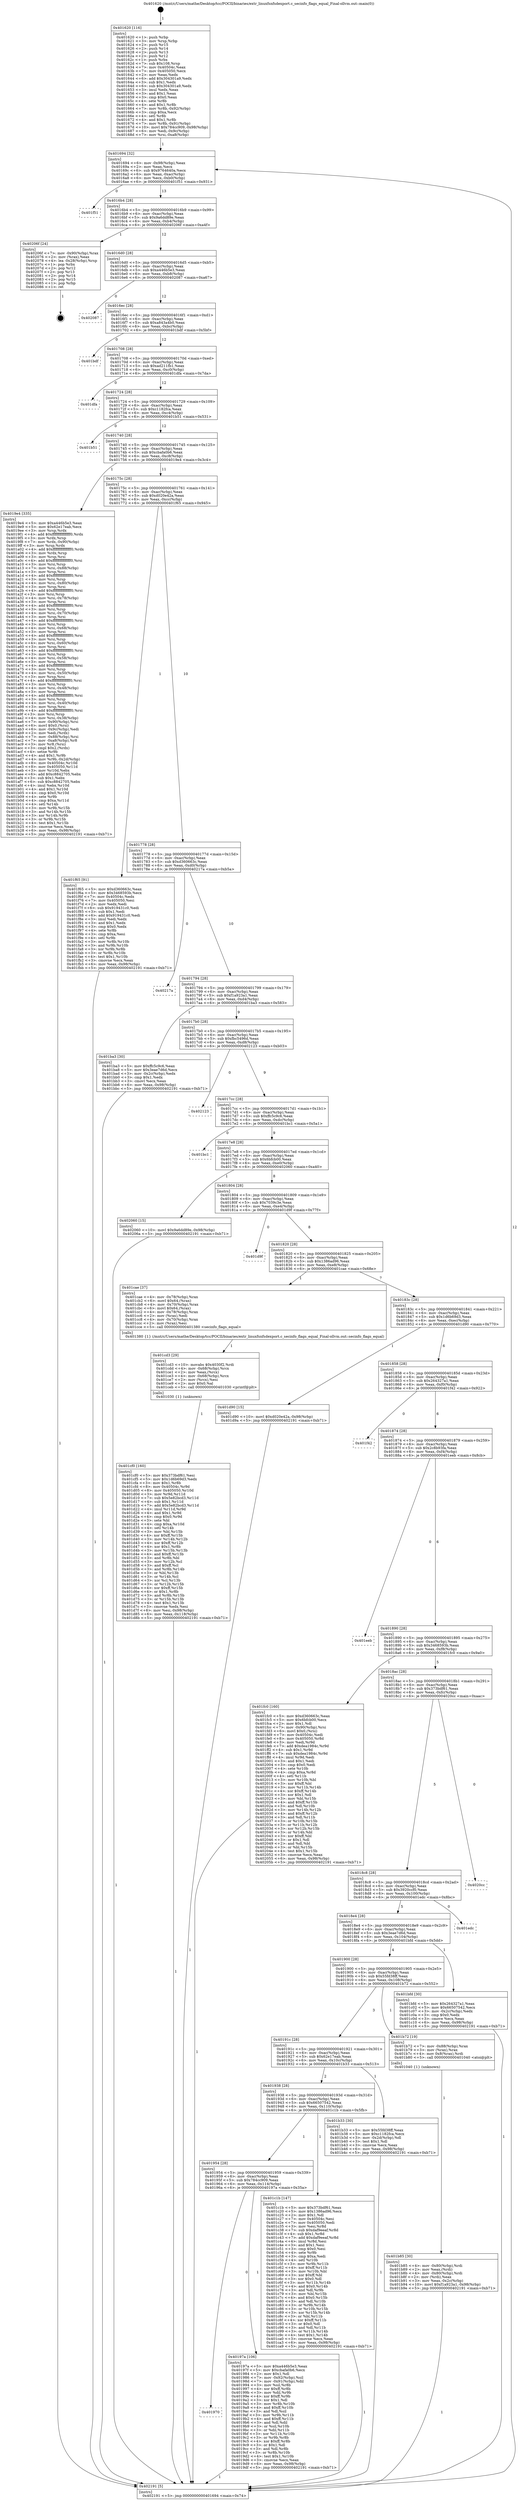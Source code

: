 digraph "0x401620" {
  label = "0x401620 (/mnt/c/Users/mathe/Desktop/tcc/POCII/binaries/extr_linuxfsnfsdexport.c_secinfo_flags_equal_Final-ollvm.out::main(0))"
  labelloc = "t"
  node[shape=record]

  Entry [label="",width=0.3,height=0.3,shape=circle,fillcolor=black,style=filled]
  "0x401694" [label="{
     0x401694 [32]\l
     | [instrs]\l
     &nbsp;&nbsp;0x401694 \<+6\>: mov -0x98(%rbp),%eax\l
     &nbsp;&nbsp;0x40169a \<+2\>: mov %eax,%ecx\l
     &nbsp;&nbsp;0x40169c \<+6\>: sub $0x9764640a,%ecx\l
     &nbsp;&nbsp;0x4016a2 \<+6\>: mov %eax,-0xac(%rbp)\l
     &nbsp;&nbsp;0x4016a8 \<+6\>: mov %ecx,-0xb0(%rbp)\l
     &nbsp;&nbsp;0x4016ae \<+6\>: je 0000000000401f51 \<main+0x931\>\l
  }"]
  "0x401f51" [label="{
     0x401f51\l
  }", style=dashed]
  "0x4016b4" [label="{
     0x4016b4 [28]\l
     | [instrs]\l
     &nbsp;&nbsp;0x4016b4 \<+5\>: jmp 00000000004016b9 \<main+0x99\>\l
     &nbsp;&nbsp;0x4016b9 \<+6\>: mov -0xac(%rbp),%eax\l
     &nbsp;&nbsp;0x4016bf \<+5\>: sub $0x9a6dd89e,%eax\l
     &nbsp;&nbsp;0x4016c4 \<+6\>: mov %eax,-0xb4(%rbp)\l
     &nbsp;&nbsp;0x4016ca \<+6\>: je 000000000040206f \<main+0xa4f\>\l
  }"]
  Exit [label="",width=0.3,height=0.3,shape=circle,fillcolor=black,style=filled,peripheries=2]
  "0x40206f" [label="{
     0x40206f [24]\l
     | [instrs]\l
     &nbsp;&nbsp;0x40206f \<+7\>: mov -0x90(%rbp),%rax\l
     &nbsp;&nbsp;0x402076 \<+2\>: mov (%rax),%eax\l
     &nbsp;&nbsp;0x402078 \<+4\>: lea -0x28(%rbp),%rsp\l
     &nbsp;&nbsp;0x40207c \<+1\>: pop %rbx\l
     &nbsp;&nbsp;0x40207d \<+2\>: pop %r12\l
     &nbsp;&nbsp;0x40207f \<+2\>: pop %r13\l
     &nbsp;&nbsp;0x402081 \<+2\>: pop %r14\l
     &nbsp;&nbsp;0x402083 \<+2\>: pop %r15\l
     &nbsp;&nbsp;0x402085 \<+1\>: pop %rbp\l
     &nbsp;&nbsp;0x402086 \<+1\>: ret\l
  }"]
  "0x4016d0" [label="{
     0x4016d0 [28]\l
     | [instrs]\l
     &nbsp;&nbsp;0x4016d0 \<+5\>: jmp 00000000004016d5 \<main+0xb5\>\l
     &nbsp;&nbsp;0x4016d5 \<+6\>: mov -0xac(%rbp),%eax\l
     &nbsp;&nbsp;0x4016db \<+5\>: sub $0xa446b5e3,%eax\l
     &nbsp;&nbsp;0x4016e0 \<+6\>: mov %eax,-0xb8(%rbp)\l
     &nbsp;&nbsp;0x4016e6 \<+6\>: je 0000000000402087 \<main+0xa67\>\l
  }"]
  "0x401cf0" [label="{
     0x401cf0 [160]\l
     | [instrs]\l
     &nbsp;&nbsp;0x401cf0 \<+5\>: mov $0x373bdf61,%esi\l
     &nbsp;&nbsp;0x401cf5 \<+5\>: mov $0x1d6b69d3,%edx\l
     &nbsp;&nbsp;0x401cfa \<+3\>: mov $0x1,%r8b\l
     &nbsp;&nbsp;0x401cfd \<+8\>: mov 0x40504c,%r9d\l
     &nbsp;&nbsp;0x401d05 \<+8\>: mov 0x405050,%r10d\l
     &nbsp;&nbsp;0x401d0d \<+3\>: mov %r9d,%r11d\l
     &nbsp;&nbsp;0x401d10 \<+7\>: sub $0x5e82bcd3,%r11d\l
     &nbsp;&nbsp;0x401d17 \<+4\>: sub $0x1,%r11d\l
     &nbsp;&nbsp;0x401d1b \<+7\>: add $0x5e82bcd3,%r11d\l
     &nbsp;&nbsp;0x401d22 \<+4\>: imul %r11d,%r9d\l
     &nbsp;&nbsp;0x401d26 \<+4\>: and $0x1,%r9d\l
     &nbsp;&nbsp;0x401d2a \<+4\>: cmp $0x0,%r9d\l
     &nbsp;&nbsp;0x401d2e \<+3\>: sete %bl\l
     &nbsp;&nbsp;0x401d31 \<+4\>: cmp $0xa,%r10d\l
     &nbsp;&nbsp;0x401d35 \<+4\>: setl %r14b\l
     &nbsp;&nbsp;0x401d39 \<+3\>: mov %bl,%r15b\l
     &nbsp;&nbsp;0x401d3c \<+4\>: xor $0xff,%r15b\l
     &nbsp;&nbsp;0x401d40 \<+3\>: mov %r14b,%r12b\l
     &nbsp;&nbsp;0x401d43 \<+4\>: xor $0xff,%r12b\l
     &nbsp;&nbsp;0x401d47 \<+4\>: xor $0x1,%r8b\l
     &nbsp;&nbsp;0x401d4b \<+3\>: mov %r15b,%r13b\l
     &nbsp;&nbsp;0x401d4e \<+4\>: and $0xff,%r13b\l
     &nbsp;&nbsp;0x401d52 \<+3\>: and %r8b,%bl\l
     &nbsp;&nbsp;0x401d55 \<+3\>: mov %r12b,%cl\l
     &nbsp;&nbsp;0x401d58 \<+3\>: and $0xff,%cl\l
     &nbsp;&nbsp;0x401d5b \<+3\>: and %r8b,%r14b\l
     &nbsp;&nbsp;0x401d5e \<+3\>: or %bl,%r13b\l
     &nbsp;&nbsp;0x401d61 \<+3\>: or %r14b,%cl\l
     &nbsp;&nbsp;0x401d64 \<+3\>: xor %cl,%r13b\l
     &nbsp;&nbsp;0x401d67 \<+3\>: or %r12b,%r15b\l
     &nbsp;&nbsp;0x401d6a \<+4\>: xor $0xff,%r15b\l
     &nbsp;&nbsp;0x401d6e \<+4\>: or $0x1,%r8b\l
     &nbsp;&nbsp;0x401d72 \<+3\>: and %r8b,%r15b\l
     &nbsp;&nbsp;0x401d75 \<+3\>: or %r15b,%r13b\l
     &nbsp;&nbsp;0x401d78 \<+4\>: test $0x1,%r13b\l
     &nbsp;&nbsp;0x401d7c \<+3\>: cmovne %edx,%esi\l
     &nbsp;&nbsp;0x401d7f \<+6\>: mov %esi,-0x98(%rbp)\l
     &nbsp;&nbsp;0x401d85 \<+6\>: mov %eax,-0x118(%rbp)\l
     &nbsp;&nbsp;0x401d8b \<+5\>: jmp 0000000000402191 \<main+0xb71\>\l
  }"]
  "0x402087" [label="{
     0x402087\l
  }", style=dashed]
  "0x4016ec" [label="{
     0x4016ec [28]\l
     | [instrs]\l
     &nbsp;&nbsp;0x4016ec \<+5\>: jmp 00000000004016f1 \<main+0xd1\>\l
     &nbsp;&nbsp;0x4016f1 \<+6\>: mov -0xac(%rbp),%eax\l
     &nbsp;&nbsp;0x4016f7 \<+5\>: sub $0xa843a4b0,%eax\l
     &nbsp;&nbsp;0x4016fc \<+6\>: mov %eax,-0xbc(%rbp)\l
     &nbsp;&nbsp;0x401702 \<+6\>: je 0000000000401bdf \<main+0x5bf\>\l
  }"]
  "0x401cd3" [label="{
     0x401cd3 [29]\l
     | [instrs]\l
     &nbsp;&nbsp;0x401cd3 \<+10\>: movabs $0x4030f2,%rdi\l
     &nbsp;&nbsp;0x401cdd \<+4\>: mov -0x68(%rbp),%rcx\l
     &nbsp;&nbsp;0x401ce1 \<+2\>: mov %eax,(%rcx)\l
     &nbsp;&nbsp;0x401ce3 \<+4\>: mov -0x68(%rbp),%rcx\l
     &nbsp;&nbsp;0x401ce7 \<+2\>: mov (%rcx),%esi\l
     &nbsp;&nbsp;0x401ce9 \<+2\>: mov $0x0,%al\l
     &nbsp;&nbsp;0x401ceb \<+5\>: call 0000000000401030 \<printf@plt\>\l
     | [calls]\l
     &nbsp;&nbsp;0x401030 \{1\} (unknown)\l
  }"]
  "0x401bdf" [label="{
     0x401bdf\l
  }", style=dashed]
  "0x401708" [label="{
     0x401708 [28]\l
     | [instrs]\l
     &nbsp;&nbsp;0x401708 \<+5\>: jmp 000000000040170d \<main+0xed\>\l
     &nbsp;&nbsp;0x40170d \<+6\>: mov -0xac(%rbp),%eax\l
     &nbsp;&nbsp;0x401713 \<+5\>: sub $0xad211fb1,%eax\l
     &nbsp;&nbsp;0x401718 \<+6\>: mov %eax,-0xc0(%rbp)\l
     &nbsp;&nbsp;0x40171e \<+6\>: je 0000000000401dfa \<main+0x7da\>\l
  }"]
  "0x401b85" [label="{
     0x401b85 [30]\l
     | [instrs]\l
     &nbsp;&nbsp;0x401b85 \<+4\>: mov -0x80(%rbp),%rdi\l
     &nbsp;&nbsp;0x401b89 \<+2\>: mov %eax,(%rdi)\l
     &nbsp;&nbsp;0x401b8b \<+4\>: mov -0x80(%rbp),%rdi\l
     &nbsp;&nbsp;0x401b8f \<+2\>: mov (%rdi),%eax\l
     &nbsp;&nbsp;0x401b91 \<+3\>: mov %eax,-0x2c(%rbp)\l
     &nbsp;&nbsp;0x401b94 \<+10\>: movl $0xf1a923a1,-0x98(%rbp)\l
     &nbsp;&nbsp;0x401b9e \<+5\>: jmp 0000000000402191 \<main+0xb71\>\l
  }"]
  "0x401dfa" [label="{
     0x401dfa\l
  }", style=dashed]
  "0x401724" [label="{
     0x401724 [28]\l
     | [instrs]\l
     &nbsp;&nbsp;0x401724 \<+5\>: jmp 0000000000401729 \<main+0x109\>\l
     &nbsp;&nbsp;0x401729 \<+6\>: mov -0xac(%rbp),%eax\l
     &nbsp;&nbsp;0x40172f \<+5\>: sub $0xc1182fca,%eax\l
     &nbsp;&nbsp;0x401734 \<+6\>: mov %eax,-0xc4(%rbp)\l
     &nbsp;&nbsp;0x40173a \<+6\>: je 0000000000401b51 \<main+0x531\>\l
  }"]
  "0x401620" [label="{
     0x401620 [116]\l
     | [instrs]\l
     &nbsp;&nbsp;0x401620 \<+1\>: push %rbp\l
     &nbsp;&nbsp;0x401621 \<+3\>: mov %rsp,%rbp\l
     &nbsp;&nbsp;0x401624 \<+2\>: push %r15\l
     &nbsp;&nbsp;0x401626 \<+2\>: push %r14\l
     &nbsp;&nbsp;0x401628 \<+2\>: push %r13\l
     &nbsp;&nbsp;0x40162a \<+2\>: push %r12\l
     &nbsp;&nbsp;0x40162c \<+1\>: push %rbx\l
     &nbsp;&nbsp;0x40162d \<+7\>: sub $0x108,%rsp\l
     &nbsp;&nbsp;0x401634 \<+7\>: mov 0x40504c,%eax\l
     &nbsp;&nbsp;0x40163b \<+7\>: mov 0x405050,%ecx\l
     &nbsp;&nbsp;0x401642 \<+2\>: mov %eax,%edx\l
     &nbsp;&nbsp;0x401644 \<+6\>: add $0x304301a9,%edx\l
     &nbsp;&nbsp;0x40164a \<+3\>: sub $0x1,%edx\l
     &nbsp;&nbsp;0x40164d \<+6\>: sub $0x304301a9,%edx\l
     &nbsp;&nbsp;0x401653 \<+3\>: imul %edx,%eax\l
     &nbsp;&nbsp;0x401656 \<+3\>: and $0x1,%eax\l
     &nbsp;&nbsp;0x401659 \<+3\>: cmp $0x0,%eax\l
     &nbsp;&nbsp;0x40165c \<+4\>: sete %r8b\l
     &nbsp;&nbsp;0x401660 \<+4\>: and $0x1,%r8b\l
     &nbsp;&nbsp;0x401664 \<+7\>: mov %r8b,-0x92(%rbp)\l
     &nbsp;&nbsp;0x40166b \<+3\>: cmp $0xa,%ecx\l
     &nbsp;&nbsp;0x40166e \<+4\>: setl %r8b\l
     &nbsp;&nbsp;0x401672 \<+4\>: and $0x1,%r8b\l
     &nbsp;&nbsp;0x401676 \<+7\>: mov %r8b,-0x91(%rbp)\l
     &nbsp;&nbsp;0x40167d \<+10\>: movl $0x784cc909,-0x98(%rbp)\l
     &nbsp;&nbsp;0x401687 \<+6\>: mov %edi,-0x9c(%rbp)\l
     &nbsp;&nbsp;0x40168d \<+7\>: mov %rsi,-0xa8(%rbp)\l
  }"]
  "0x401b51" [label="{
     0x401b51\l
  }", style=dashed]
  "0x401740" [label="{
     0x401740 [28]\l
     | [instrs]\l
     &nbsp;&nbsp;0x401740 \<+5\>: jmp 0000000000401745 \<main+0x125\>\l
     &nbsp;&nbsp;0x401745 \<+6\>: mov -0xac(%rbp),%eax\l
     &nbsp;&nbsp;0x40174b \<+5\>: sub $0xcbafa0b6,%eax\l
     &nbsp;&nbsp;0x401750 \<+6\>: mov %eax,-0xc8(%rbp)\l
     &nbsp;&nbsp;0x401756 \<+6\>: je 00000000004019e4 \<main+0x3c4\>\l
  }"]
  "0x402191" [label="{
     0x402191 [5]\l
     | [instrs]\l
     &nbsp;&nbsp;0x402191 \<+5\>: jmp 0000000000401694 \<main+0x74\>\l
  }"]
  "0x4019e4" [label="{
     0x4019e4 [335]\l
     | [instrs]\l
     &nbsp;&nbsp;0x4019e4 \<+5\>: mov $0xa446b5e3,%eax\l
     &nbsp;&nbsp;0x4019e9 \<+5\>: mov $0x62e17eab,%ecx\l
     &nbsp;&nbsp;0x4019ee \<+3\>: mov %rsp,%rdx\l
     &nbsp;&nbsp;0x4019f1 \<+4\>: add $0xfffffffffffffff0,%rdx\l
     &nbsp;&nbsp;0x4019f5 \<+3\>: mov %rdx,%rsp\l
     &nbsp;&nbsp;0x4019f8 \<+7\>: mov %rdx,-0x90(%rbp)\l
     &nbsp;&nbsp;0x4019ff \<+3\>: mov %rsp,%rdx\l
     &nbsp;&nbsp;0x401a02 \<+4\>: add $0xfffffffffffffff0,%rdx\l
     &nbsp;&nbsp;0x401a06 \<+3\>: mov %rdx,%rsp\l
     &nbsp;&nbsp;0x401a09 \<+3\>: mov %rsp,%rsi\l
     &nbsp;&nbsp;0x401a0c \<+4\>: add $0xfffffffffffffff0,%rsi\l
     &nbsp;&nbsp;0x401a10 \<+3\>: mov %rsi,%rsp\l
     &nbsp;&nbsp;0x401a13 \<+7\>: mov %rsi,-0x88(%rbp)\l
     &nbsp;&nbsp;0x401a1a \<+3\>: mov %rsp,%rsi\l
     &nbsp;&nbsp;0x401a1d \<+4\>: add $0xfffffffffffffff0,%rsi\l
     &nbsp;&nbsp;0x401a21 \<+3\>: mov %rsi,%rsp\l
     &nbsp;&nbsp;0x401a24 \<+4\>: mov %rsi,-0x80(%rbp)\l
     &nbsp;&nbsp;0x401a28 \<+3\>: mov %rsp,%rsi\l
     &nbsp;&nbsp;0x401a2b \<+4\>: add $0xfffffffffffffff0,%rsi\l
     &nbsp;&nbsp;0x401a2f \<+3\>: mov %rsi,%rsp\l
     &nbsp;&nbsp;0x401a32 \<+4\>: mov %rsi,-0x78(%rbp)\l
     &nbsp;&nbsp;0x401a36 \<+3\>: mov %rsp,%rsi\l
     &nbsp;&nbsp;0x401a39 \<+4\>: add $0xfffffffffffffff0,%rsi\l
     &nbsp;&nbsp;0x401a3d \<+3\>: mov %rsi,%rsp\l
     &nbsp;&nbsp;0x401a40 \<+4\>: mov %rsi,-0x70(%rbp)\l
     &nbsp;&nbsp;0x401a44 \<+3\>: mov %rsp,%rsi\l
     &nbsp;&nbsp;0x401a47 \<+4\>: add $0xfffffffffffffff0,%rsi\l
     &nbsp;&nbsp;0x401a4b \<+3\>: mov %rsi,%rsp\l
     &nbsp;&nbsp;0x401a4e \<+4\>: mov %rsi,-0x68(%rbp)\l
     &nbsp;&nbsp;0x401a52 \<+3\>: mov %rsp,%rsi\l
     &nbsp;&nbsp;0x401a55 \<+4\>: add $0xfffffffffffffff0,%rsi\l
     &nbsp;&nbsp;0x401a59 \<+3\>: mov %rsi,%rsp\l
     &nbsp;&nbsp;0x401a5c \<+4\>: mov %rsi,-0x60(%rbp)\l
     &nbsp;&nbsp;0x401a60 \<+3\>: mov %rsp,%rsi\l
     &nbsp;&nbsp;0x401a63 \<+4\>: add $0xfffffffffffffff0,%rsi\l
     &nbsp;&nbsp;0x401a67 \<+3\>: mov %rsi,%rsp\l
     &nbsp;&nbsp;0x401a6a \<+4\>: mov %rsi,-0x58(%rbp)\l
     &nbsp;&nbsp;0x401a6e \<+3\>: mov %rsp,%rsi\l
     &nbsp;&nbsp;0x401a71 \<+4\>: add $0xfffffffffffffff0,%rsi\l
     &nbsp;&nbsp;0x401a75 \<+3\>: mov %rsi,%rsp\l
     &nbsp;&nbsp;0x401a78 \<+4\>: mov %rsi,-0x50(%rbp)\l
     &nbsp;&nbsp;0x401a7c \<+3\>: mov %rsp,%rsi\l
     &nbsp;&nbsp;0x401a7f \<+4\>: add $0xfffffffffffffff0,%rsi\l
     &nbsp;&nbsp;0x401a83 \<+3\>: mov %rsi,%rsp\l
     &nbsp;&nbsp;0x401a86 \<+4\>: mov %rsi,-0x48(%rbp)\l
     &nbsp;&nbsp;0x401a8a \<+3\>: mov %rsp,%rsi\l
     &nbsp;&nbsp;0x401a8d \<+4\>: add $0xfffffffffffffff0,%rsi\l
     &nbsp;&nbsp;0x401a91 \<+3\>: mov %rsi,%rsp\l
     &nbsp;&nbsp;0x401a94 \<+4\>: mov %rsi,-0x40(%rbp)\l
     &nbsp;&nbsp;0x401a98 \<+3\>: mov %rsp,%rsi\l
     &nbsp;&nbsp;0x401a9b \<+4\>: add $0xfffffffffffffff0,%rsi\l
     &nbsp;&nbsp;0x401a9f \<+3\>: mov %rsi,%rsp\l
     &nbsp;&nbsp;0x401aa2 \<+4\>: mov %rsi,-0x38(%rbp)\l
     &nbsp;&nbsp;0x401aa6 \<+7\>: mov -0x90(%rbp),%rsi\l
     &nbsp;&nbsp;0x401aad \<+6\>: movl $0x0,(%rsi)\l
     &nbsp;&nbsp;0x401ab3 \<+6\>: mov -0x9c(%rbp),%edi\l
     &nbsp;&nbsp;0x401ab9 \<+2\>: mov %edi,(%rdx)\l
     &nbsp;&nbsp;0x401abb \<+7\>: mov -0x88(%rbp),%rsi\l
     &nbsp;&nbsp;0x401ac2 \<+7\>: mov -0xa8(%rbp),%r8\l
     &nbsp;&nbsp;0x401ac9 \<+3\>: mov %r8,(%rsi)\l
     &nbsp;&nbsp;0x401acc \<+3\>: cmpl $0x2,(%rdx)\l
     &nbsp;&nbsp;0x401acf \<+4\>: setne %r9b\l
     &nbsp;&nbsp;0x401ad3 \<+4\>: and $0x1,%r9b\l
     &nbsp;&nbsp;0x401ad7 \<+4\>: mov %r9b,-0x2d(%rbp)\l
     &nbsp;&nbsp;0x401adb \<+8\>: mov 0x40504c,%r10d\l
     &nbsp;&nbsp;0x401ae3 \<+8\>: mov 0x405050,%r11d\l
     &nbsp;&nbsp;0x401aeb \<+3\>: mov %r10d,%ebx\l
     &nbsp;&nbsp;0x401aee \<+6\>: add $0xc8842705,%ebx\l
     &nbsp;&nbsp;0x401af4 \<+3\>: sub $0x1,%ebx\l
     &nbsp;&nbsp;0x401af7 \<+6\>: sub $0xc8842705,%ebx\l
     &nbsp;&nbsp;0x401afd \<+4\>: imul %ebx,%r10d\l
     &nbsp;&nbsp;0x401b01 \<+4\>: and $0x1,%r10d\l
     &nbsp;&nbsp;0x401b05 \<+4\>: cmp $0x0,%r10d\l
     &nbsp;&nbsp;0x401b09 \<+4\>: sete %r9b\l
     &nbsp;&nbsp;0x401b0d \<+4\>: cmp $0xa,%r11d\l
     &nbsp;&nbsp;0x401b11 \<+4\>: setl %r14b\l
     &nbsp;&nbsp;0x401b15 \<+3\>: mov %r9b,%r15b\l
     &nbsp;&nbsp;0x401b18 \<+3\>: and %r14b,%r15b\l
     &nbsp;&nbsp;0x401b1b \<+3\>: xor %r14b,%r9b\l
     &nbsp;&nbsp;0x401b1e \<+3\>: or %r9b,%r15b\l
     &nbsp;&nbsp;0x401b21 \<+4\>: test $0x1,%r15b\l
     &nbsp;&nbsp;0x401b25 \<+3\>: cmovne %ecx,%eax\l
     &nbsp;&nbsp;0x401b28 \<+6\>: mov %eax,-0x98(%rbp)\l
     &nbsp;&nbsp;0x401b2e \<+5\>: jmp 0000000000402191 \<main+0xb71\>\l
  }"]
  "0x40175c" [label="{
     0x40175c [28]\l
     | [instrs]\l
     &nbsp;&nbsp;0x40175c \<+5\>: jmp 0000000000401761 \<main+0x141\>\l
     &nbsp;&nbsp;0x401761 \<+6\>: mov -0xac(%rbp),%eax\l
     &nbsp;&nbsp;0x401767 \<+5\>: sub $0xd020e42a,%eax\l
     &nbsp;&nbsp;0x40176c \<+6\>: mov %eax,-0xcc(%rbp)\l
     &nbsp;&nbsp;0x401772 \<+6\>: je 0000000000401f65 \<main+0x945\>\l
  }"]
  "0x401970" [label="{
     0x401970\l
  }", style=dashed]
  "0x401f65" [label="{
     0x401f65 [91]\l
     | [instrs]\l
     &nbsp;&nbsp;0x401f65 \<+5\>: mov $0xd360663c,%eax\l
     &nbsp;&nbsp;0x401f6a \<+5\>: mov $0x3468593b,%ecx\l
     &nbsp;&nbsp;0x401f6f \<+7\>: mov 0x40504c,%edx\l
     &nbsp;&nbsp;0x401f76 \<+7\>: mov 0x405050,%esi\l
     &nbsp;&nbsp;0x401f7d \<+2\>: mov %edx,%edi\l
     &nbsp;&nbsp;0x401f7f \<+6\>: sub $0x919431c0,%edi\l
     &nbsp;&nbsp;0x401f85 \<+3\>: sub $0x1,%edi\l
     &nbsp;&nbsp;0x401f88 \<+6\>: add $0x919431c0,%edi\l
     &nbsp;&nbsp;0x401f8e \<+3\>: imul %edi,%edx\l
     &nbsp;&nbsp;0x401f91 \<+3\>: and $0x1,%edx\l
     &nbsp;&nbsp;0x401f94 \<+3\>: cmp $0x0,%edx\l
     &nbsp;&nbsp;0x401f97 \<+4\>: sete %r8b\l
     &nbsp;&nbsp;0x401f9b \<+3\>: cmp $0xa,%esi\l
     &nbsp;&nbsp;0x401f9e \<+4\>: setl %r9b\l
     &nbsp;&nbsp;0x401fa2 \<+3\>: mov %r8b,%r10b\l
     &nbsp;&nbsp;0x401fa5 \<+3\>: and %r9b,%r10b\l
     &nbsp;&nbsp;0x401fa8 \<+3\>: xor %r9b,%r8b\l
     &nbsp;&nbsp;0x401fab \<+3\>: or %r8b,%r10b\l
     &nbsp;&nbsp;0x401fae \<+4\>: test $0x1,%r10b\l
     &nbsp;&nbsp;0x401fb2 \<+3\>: cmovne %ecx,%eax\l
     &nbsp;&nbsp;0x401fb5 \<+6\>: mov %eax,-0x98(%rbp)\l
     &nbsp;&nbsp;0x401fbb \<+5\>: jmp 0000000000402191 \<main+0xb71\>\l
  }"]
  "0x401778" [label="{
     0x401778 [28]\l
     | [instrs]\l
     &nbsp;&nbsp;0x401778 \<+5\>: jmp 000000000040177d \<main+0x15d\>\l
     &nbsp;&nbsp;0x40177d \<+6\>: mov -0xac(%rbp),%eax\l
     &nbsp;&nbsp;0x401783 \<+5\>: sub $0xd360663c,%eax\l
     &nbsp;&nbsp;0x401788 \<+6\>: mov %eax,-0xd0(%rbp)\l
     &nbsp;&nbsp;0x40178e \<+6\>: je 000000000040217a \<main+0xb5a\>\l
  }"]
  "0x40197a" [label="{
     0x40197a [106]\l
     | [instrs]\l
     &nbsp;&nbsp;0x40197a \<+5\>: mov $0xa446b5e3,%eax\l
     &nbsp;&nbsp;0x40197f \<+5\>: mov $0xcbafa0b6,%ecx\l
     &nbsp;&nbsp;0x401984 \<+2\>: mov $0x1,%dl\l
     &nbsp;&nbsp;0x401986 \<+7\>: mov -0x92(%rbp),%sil\l
     &nbsp;&nbsp;0x40198d \<+7\>: mov -0x91(%rbp),%dil\l
     &nbsp;&nbsp;0x401994 \<+3\>: mov %sil,%r8b\l
     &nbsp;&nbsp;0x401997 \<+4\>: xor $0xff,%r8b\l
     &nbsp;&nbsp;0x40199b \<+3\>: mov %dil,%r9b\l
     &nbsp;&nbsp;0x40199e \<+4\>: xor $0xff,%r9b\l
     &nbsp;&nbsp;0x4019a2 \<+3\>: xor $0x1,%dl\l
     &nbsp;&nbsp;0x4019a5 \<+3\>: mov %r8b,%r10b\l
     &nbsp;&nbsp;0x4019a8 \<+4\>: and $0xff,%r10b\l
     &nbsp;&nbsp;0x4019ac \<+3\>: and %dl,%sil\l
     &nbsp;&nbsp;0x4019af \<+3\>: mov %r9b,%r11b\l
     &nbsp;&nbsp;0x4019b2 \<+4\>: and $0xff,%r11b\l
     &nbsp;&nbsp;0x4019b6 \<+3\>: and %dl,%dil\l
     &nbsp;&nbsp;0x4019b9 \<+3\>: or %sil,%r10b\l
     &nbsp;&nbsp;0x4019bc \<+3\>: or %dil,%r11b\l
     &nbsp;&nbsp;0x4019bf \<+3\>: xor %r11b,%r10b\l
     &nbsp;&nbsp;0x4019c2 \<+3\>: or %r9b,%r8b\l
     &nbsp;&nbsp;0x4019c5 \<+4\>: xor $0xff,%r8b\l
     &nbsp;&nbsp;0x4019c9 \<+3\>: or $0x1,%dl\l
     &nbsp;&nbsp;0x4019cc \<+3\>: and %dl,%r8b\l
     &nbsp;&nbsp;0x4019cf \<+3\>: or %r8b,%r10b\l
     &nbsp;&nbsp;0x4019d2 \<+4\>: test $0x1,%r10b\l
     &nbsp;&nbsp;0x4019d6 \<+3\>: cmovne %ecx,%eax\l
     &nbsp;&nbsp;0x4019d9 \<+6\>: mov %eax,-0x98(%rbp)\l
     &nbsp;&nbsp;0x4019df \<+5\>: jmp 0000000000402191 \<main+0xb71\>\l
  }"]
  "0x40217a" [label="{
     0x40217a\l
  }", style=dashed]
  "0x401794" [label="{
     0x401794 [28]\l
     | [instrs]\l
     &nbsp;&nbsp;0x401794 \<+5\>: jmp 0000000000401799 \<main+0x179\>\l
     &nbsp;&nbsp;0x401799 \<+6\>: mov -0xac(%rbp),%eax\l
     &nbsp;&nbsp;0x40179f \<+5\>: sub $0xf1a923a1,%eax\l
     &nbsp;&nbsp;0x4017a4 \<+6\>: mov %eax,-0xd4(%rbp)\l
     &nbsp;&nbsp;0x4017aa \<+6\>: je 0000000000401ba3 \<main+0x583\>\l
  }"]
  "0x401954" [label="{
     0x401954 [28]\l
     | [instrs]\l
     &nbsp;&nbsp;0x401954 \<+5\>: jmp 0000000000401959 \<main+0x339\>\l
     &nbsp;&nbsp;0x401959 \<+6\>: mov -0xac(%rbp),%eax\l
     &nbsp;&nbsp;0x40195f \<+5\>: sub $0x784cc909,%eax\l
     &nbsp;&nbsp;0x401964 \<+6\>: mov %eax,-0x114(%rbp)\l
     &nbsp;&nbsp;0x40196a \<+6\>: je 000000000040197a \<main+0x35a\>\l
  }"]
  "0x401ba3" [label="{
     0x401ba3 [30]\l
     | [instrs]\l
     &nbsp;&nbsp;0x401ba3 \<+5\>: mov $0xffc5c9c6,%eax\l
     &nbsp;&nbsp;0x401ba8 \<+5\>: mov $0x3eae7d6d,%ecx\l
     &nbsp;&nbsp;0x401bad \<+3\>: mov -0x2c(%rbp),%edx\l
     &nbsp;&nbsp;0x401bb0 \<+3\>: cmp $0x1,%edx\l
     &nbsp;&nbsp;0x401bb3 \<+3\>: cmovl %ecx,%eax\l
     &nbsp;&nbsp;0x401bb6 \<+6\>: mov %eax,-0x98(%rbp)\l
     &nbsp;&nbsp;0x401bbc \<+5\>: jmp 0000000000402191 \<main+0xb71\>\l
  }"]
  "0x4017b0" [label="{
     0x4017b0 [28]\l
     | [instrs]\l
     &nbsp;&nbsp;0x4017b0 \<+5\>: jmp 00000000004017b5 \<main+0x195\>\l
     &nbsp;&nbsp;0x4017b5 \<+6\>: mov -0xac(%rbp),%eax\l
     &nbsp;&nbsp;0x4017bb \<+5\>: sub $0xfbc5496d,%eax\l
     &nbsp;&nbsp;0x4017c0 \<+6\>: mov %eax,-0xd8(%rbp)\l
     &nbsp;&nbsp;0x4017c6 \<+6\>: je 0000000000402123 \<main+0xb03\>\l
  }"]
  "0x401c1b" [label="{
     0x401c1b [147]\l
     | [instrs]\l
     &nbsp;&nbsp;0x401c1b \<+5\>: mov $0x373bdf61,%eax\l
     &nbsp;&nbsp;0x401c20 \<+5\>: mov $0x1386ad96,%ecx\l
     &nbsp;&nbsp;0x401c25 \<+2\>: mov $0x1,%dl\l
     &nbsp;&nbsp;0x401c27 \<+7\>: mov 0x40504c,%esi\l
     &nbsp;&nbsp;0x401c2e \<+7\>: mov 0x405050,%edi\l
     &nbsp;&nbsp;0x401c35 \<+3\>: mov %esi,%r8d\l
     &nbsp;&nbsp;0x401c38 \<+7\>: sub $0xdaf9eeaf,%r8d\l
     &nbsp;&nbsp;0x401c3f \<+4\>: sub $0x1,%r8d\l
     &nbsp;&nbsp;0x401c43 \<+7\>: add $0xdaf9eeaf,%r8d\l
     &nbsp;&nbsp;0x401c4a \<+4\>: imul %r8d,%esi\l
     &nbsp;&nbsp;0x401c4e \<+3\>: and $0x1,%esi\l
     &nbsp;&nbsp;0x401c51 \<+3\>: cmp $0x0,%esi\l
     &nbsp;&nbsp;0x401c54 \<+4\>: sete %r9b\l
     &nbsp;&nbsp;0x401c58 \<+3\>: cmp $0xa,%edi\l
     &nbsp;&nbsp;0x401c5b \<+4\>: setl %r10b\l
     &nbsp;&nbsp;0x401c5f \<+3\>: mov %r9b,%r11b\l
     &nbsp;&nbsp;0x401c62 \<+4\>: xor $0xff,%r11b\l
     &nbsp;&nbsp;0x401c66 \<+3\>: mov %r10b,%bl\l
     &nbsp;&nbsp;0x401c69 \<+3\>: xor $0xff,%bl\l
     &nbsp;&nbsp;0x401c6c \<+3\>: xor $0x0,%dl\l
     &nbsp;&nbsp;0x401c6f \<+3\>: mov %r11b,%r14b\l
     &nbsp;&nbsp;0x401c72 \<+4\>: and $0x0,%r14b\l
     &nbsp;&nbsp;0x401c76 \<+3\>: and %dl,%r9b\l
     &nbsp;&nbsp;0x401c79 \<+3\>: mov %bl,%r15b\l
     &nbsp;&nbsp;0x401c7c \<+4\>: and $0x0,%r15b\l
     &nbsp;&nbsp;0x401c80 \<+3\>: and %dl,%r10b\l
     &nbsp;&nbsp;0x401c83 \<+3\>: or %r9b,%r14b\l
     &nbsp;&nbsp;0x401c86 \<+3\>: or %r10b,%r15b\l
     &nbsp;&nbsp;0x401c89 \<+3\>: xor %r15b,%r14b\l
     &nbsp;&nbsp;0x401c8c \<+3\>: or %bl,%r11b\l
     &nbsp;&nbsp;0x401c8f \<+4\>: xor $0xff,%r11b\l
     &nbsp;&nbsp;0x401c93 \<+3\>: or $0x0,%dl\l
     &nbsp;&nbsp;0x401c96 \<+3\>: and %dl,%r11b\l
     &nbsp;&nbsp;0x401c99 \<+3\>: or %r11b,%r14b\l
     &nbsp;&nbsp;0x401c9c \<+4\>: test $0x1,%r14b\l
     &nbsp;&nbsp;0x401ca0 \<+3\>: cmovne %ecx,%eax\l
     &nbsp;&nbsp;0x401ca3 \<+6\>: mov %eax,-0x98(%rbp)\l
     &nbsp;&nbsp;0x401ca9 \<+5\>: jmp 0000000000402191 \<main+0xb71\>\l
  }"]
  "0x402123" [label="{
     0x402123\l
  }", style=dashed]
  "0x4017cc" [label="{
     0x4017cc [28]\l
     | [instrs]\l
     &nbsp;&nbsp;0x4017cc \<+5\>: jmp 00000000004017d1 \<main+0x1b1\>\l
     &nbsp;&nbsp;0x4017d1 \<+6\>: mov -0xac(%rbp),%eax\l
     &nbsp;&nbsp;0x4017d7 \<+5\>: sub $0xffc5c9c6,%eax\l
     &nbsp;&nbsp;0x4017dc \<+6\>: mov %eax,-0xdc(%rbp)\l
     &nbsp;&nbsp;0x4017e2 \<+6\>: je 0000000000401bc1 \<main+0x5a1\>\l
  }"]
  "0x401938" [label="{
     0x401938 [28]\l
     | [instrs]\l
     &nbsp;&nbsp;0x401938 \<+5\>: jmp 000000000040193d \<main+0x31d\>\l
     &nbsp;&nbsp;0x40193d \<+6\>: mov -0xac(%rbp),%eax\l
     &nbsp;&nbsp;0x401943 \<+5\>: sub $0x66507542,%eax\l
     &nbsp;&nbsp;0x401948 \<+6\>: mov %eax,-0x110(%rbp)\l
     &nbsp;&nbsp;0x40194e \<+6\>: je 0000000000401c1b \<main+0x5fb\>\l
  }"]
  "0x401bc1" [label="{
     0x401bc1\l
  }", style=dashed]
  "0x4017e8" [label="{
     0x4017e8 [28]\l
     | [instrs]\l
     &nbsp;&nbsp;0x4017e8 \<+5\>: jmp 00000000004017ed \<main+0x1cd\>\l
     &nbsp;&nbsp;0x4017ed \<+6\>: mov -0xac(%rbp),%eax\l
     &nbsp;&nbsp;0x4017f3 \<+5\>: sub $0x6bfcb00,%eax\l
     &nbsp;&nbsp;0x4017f8 \<+6\>: mov %eax,-0xe0(%rbp)\l
     &nbsp;&nbsp;0x4017fe \<+6\>: je 0000000000402060 \<main+0xa40\>\l
  }"]
  "0x401b33" [label="{
     0x401b33 [30]\l
     | [instrs]\l
     &nbsp;&nbsp;0x401b33 \<+5\>: mov $0x55fd38ff,%eax\l
     &nbsp;&nbsp;0x401b38 \<+5\>: mov $0xc1182fca,%ecx\l
     &nbsp;&nbsp;0x401b3d \<+3\>: mov -0x2d(%rbp),%dl\l
     &nbsp;&nbsp;0x401b40 \<+3\>: test $0x1,%dl\l
     &nbsp;&nbsp;0x401b43 \<+3\>: cmovne %ecx,%eax\l
     &nbsp;&nbsp;0x401b46 \<+6\>: mov %eax,-0x98(%rbp)\l
     &nbsp;&nbsp;0x401b4c \<+5\>: jmp 0000000000402191 \<main+0xb71\>\l
  }"]
  "0x402060" [label="{
     0x402060 [15]\l
     | [instrs]\l
     &nbsp;&nbsp;0x402060 \<+10\>: movl $0x9a6dd89e,-0x98(%rbp)\l
     &nbsp;&nbsp;0x40206a \<+5\>: jmp 0000000000402191 \<main+0xb71\>\l
  }"]
  "0x401804" [label="{
     0x401804 [28]\l
     | [instrs]\l
     &nbsp;&nbsp;0x401804 \<+5\>: jmp 0000000000401809 \<main+0x1e9\>\l
     &nbsp;&nbsp;0x401809 \<+6\>: mov -0xac(%rbp),%eax\l
     &nbsp;&nbsp;0x40180f \<+5\>: sub $0x7039c3e,%eax\l
     &nbsp;&nbsp;0x401814 \<+6\>: mov %eax,-0xe4(%rbp)\l
     &nbsp;&nbsp;0x40181a \<+6\>: je 0000000000401d9f \<main+0x77f\>\l
  }"]
  "0x40191c" [label="{
     0x40191c [28]\l
     | [instrs]\l
     &nbsp;&nbsp;0x40191c \<+5\>: jmp 0000000000401921 \<main+0x301\>\l
     &nbsp;&nbsp;0x401921 \<+6\>: mov -0xac(%rbp),%eax\l
     &nbsp;&nbsp;0x401927 \<+5\>: sub $0x62e17eab,%eax\l
     &nbsp;&nbsp;0x40192c \<+6\>: mov %eax,-0x10c(%rbp)\l
     &nbsp;&nbsp;0x401932 \<+6\>: je 0000000000401b33 \<main+0x513\>\l
  }"]
  "0x401d9f" [label="{
     0x401d9f\l
  }", style=dashed]
  "0x401820" [label="{
     0x401820 [28]\l
     | [instrs]\l
     &nbsp;&nbsp;0x401820 \<+5\>: jmp 0000000000401825 \<main+0x205\>\l
     &nbsp;&nbsp;0x401825 \<+6\>: mov -0xac(%rbp),%eax\l
     &nbsp;&nbsp;0x40182b \<+5\>: sub $0x1386ad96,%eax\l
     &nbsp;&nbsp;0x401830 \<+6\>: mov %eax,-0xe8(%rbp)\l
     &nbsp;&nbsp;0x401836 \<+6\>: je 0000000000401cae \<main+0x68e\>\l
  }"]
  "0x401b72" [label="{
     0x401b72 [19]\l
     | [instrs]\l
     &nbsp;&nbsp;0x401b72 \<+7\>: mov -0x88(%rbp),%rax\l
     &nbsp;&nbsp;0x401b79 \<+3\>: mov (%rax),%rax\l
     &nbsp;&nbsp;0x401b7c \<+4\>: mov 0x8(%rax),%rdi\l
     &nbsp;&nbsp;0x401b80 \<+5\>: call 0000000000401040 \<atoi@plt\>\l
     | [calls]\l
     &nbsp;&nbsp;0x401040 \{1\} (unknown)\l
  }"]
  "0x401cae" [label="{
     0x401cae [37]\l
     | [instrs]\l
     &nbsp;&nbsp;0x401cae \<+4\>: mov -0x78(%rbp),%rax\l
     &nbsp;&nbsp;0x401cb2 \<+6\>: movl $0x64,(%rax)\l
     &nbsp;&nbsp;0x401cb8 \<+4\>: mov -0x70(%rbp),%rax\l
     &nbsp;&nbsp;0x401cbc \<+6\>: movl $0x64,(%rax)\l
     &nbsp;&nbsp;0x401cc2 \<+4\>: mov -0x78(%rbp),%rax\l
     &nbsp;&nbsp;0x401cc6 \<+2\>: mov (%rax),%edi\l
     &nbsp;&nbsp;0x401cc8 \<+4\>: mov -0x70(%rbp),%rax\l
     &nbsp;&nbsp;0x401ccc \<+2\>: mov (%rax),%esi\l
     &nbsp;&nbsp;0x401cce \<+5\>: call 0000000000401380 \<secinfo_flags_equal\>\l
     | [calls]\l
     &nbsp;&nbsp;0x401380 \{1\} (/mnt/c/Users/mathe/Desktop/tcc/POCII/binaries/extr_linuxfsnfsdexport.c_secinfo_flags_equal_Final-ollvm.out::secinfo_flags_equal)\l
  }"]
  "0x40183c" [label="{
     0x40183c [28]\l
     | [instrs]\l
     &nbsp;&nbsp;0x40183c \<+5\>: jmp 0000000000401841 \<main+0x221\>\l
     &nbsp;&nbsp;0x401841 \<+6\>: mov -0xac(%rbp),%eax\l
     &nbsp;&nbsp;0x401847 \<+5\>: sub $0x1d6b69d3,%eax\l
     &nbsp;&nbsp;0x40184c \<+6\>: mov %eax,-0xec(%rbp)\l
     &nbsp;&nbsp;0x401852 \<+6\>: je 0000000000401d90 \<main+0x770\>\l
  }"]
  "0x401900" [label="{
     0x401900 [28]\l
     | [instrs]\l
     &nbsp;&nbsp;0x401900 \<+5\>: jmp 0000000000401905 \<main+0x2e5\>\l
     &nbsp;&nbsp;0x401905 \<+6\>: mov -0xac(%rbp),%eax\l
     &nbsp;&nbsp;0x40190b \<+5\>: sub $0x55fd38ff,%eax\l
     &nbsp;&nbsp;0x401910 \<+6\>: mov %eax,-0x108(%rbp)\l
     &nbsp;&nbsp;0x401916 \<+6\>: je 0000000000401b72 \<main+0x552\>\l
  }"]
  "0x401d90" [label="{
     0x401d90 [15]\l
     | [instrs]\l
     &nbsp;&nbsp;0x401d90 \<+10\>: movl $0xd020e42a,-0x98(%rbp)\l
     &nbsp;&nbsp;0x401d9a \<+5\>: jmp 0000000000402191 \<main+0xb71\>\l
  }"]
  "0x401858" [label="{
     0x401858 [28]\l
     | [instrs]\l
     &nbsp;&nbsp;0x401858 \<+5\>: jmp 000000000040185d \<main+0x23d\>\l
     &nbsp;&nbsp;0x40185d \<+6\>: mov -0xac(%rbp),%eax\l
     &nbsp;&nbsp;0x401863 \<+5\>: sub $0x264327a1,%eax\l
     &nbsp;&nbsp;0x401868 \<+6\>: mov %eax,-0xf0(%rbp)\l
     &nbsp;&nbsp;0x40186e \<+6\>: je 0000000000401f42 \<main+0x922\>\l
  }"]
  "0x401bfd" [label="{
     0x401bfd [30]\l
     | [instrs]\l
     &nbsp;&nbsp;0x401bfd \<+5\>: mov $0x264327a1,%eax\l
     &nbsp;&nbsp;0x401c02 \<+5\>: mov $0x66507542,%ecx\l
     &nbsp;&nbsp;0x401c07 \<+3\>: mov -0x2c(%rbp),%edx\l
     &nbsp;&nbsp;0x401c0a \<+3\>: cmp $0x0,%edx\l
     &nbsp;&nbsp;0x401c0d \<+3\>: cmove %ecx,%eax\l
     &nbsp;&nbsp;0x401c10 \<+6\>: mov %eax,-0x98(%rbp)\l
     &nbsp;&nbsp;0x401c16 \<+5\>: jmp 0000000000402191 \<main+0xb71\>\l
  }"]
  "0x401f42" [label="{
     0x401f42\l
  }", style=dashed]
  "0x401874" [label="{
     0x401874 [28]\l
     | [instrs]\l
     &nbsp;&nbsp;0x401874 \<+5\>: jmp 0000000000401879 \<main+0x259\>\l
     &nbsp;&nbsp;0x401879 \<+6\>: mov -0xac(%rbp),%eax\l
     &nbsp;&nbsp;0x40187f \<+5\>: sub $0x2c8b93fa,%eax\l
     &nbsp;&nbsp;0x401884 \<+6\>: mov %eax,-0xf4(%rbp)\l
     &nbsp;&nbsp;0x40188a \<+6\>: je 0000000000401eeb \<main+0x8cb\>\l
  }"]
  "0x4018e4" [label="{
     0x4018e4 [28]\l
     | [instrs]\l
     &nbsp;&nbsp;0x4018e4 \<+5\>: jmp 00000000004018e9 \<main+0x2c9\>\l
     &nbsp;&nbsp;0x4018e9 \<+6\>: mov -0xac(%rbp),%eax\l
     &nbsp;&nbsp;0x4018ef \<+5\>: sub $0x3eae7d6d,%eax\l
     &nbsp;&nbsp;0x4018f4 \<+6\>: mov %eax,-0x104(%rbp)\l
     &nbsp;&nbsp;0x4018fa \<+6\>: je 0000000000401bfd \<main+0x5dd\>\l
  }"]
  "0x401eeb" [label="{
     0x401eeb\l
  }", style=dashed]
  "0x401890" [label="{
     0x401890 [28]\l
     | [instrs]\l
     &nbsp;&nbsp;0x401890 \<+5\>: jmp 0000000000401895 \<main+0x275\>\l
     &nbsp;&nbsp;0x401895 \<+6\>: mov -0xac(%rbp),%eax\l
     &nbsp;&nbsp;0x40189b \<+5\>: sub $0x3468593b,%eax\l
     &nbsp;&nbsp;0x4018a0 \<+6\>: mov %eax,-0xf8(%rbp)\l
     &nbsp;&nbsp;0x4018a6 \<+6\>: je 0000000000401fc0 \<main+0x9a0\>\l
  }"]
  "0x401edc" [label="{
     0x401edc\l
  }", style=dashed]
  "0x401fc0" [label="{
     0x401fc0 [160]\l
     | [instrs]\l
     &nbsp;&nbsp;0x401fc0 \<+5\>: mov $0xd360663c,%eax\l
     &nbsp;&nbsp;0x401fc5 \<+5\>: mov $0x6bfcb00,%ecx\l
     &nbsp;&nbsp;0x401fca \<+2\>: mov $0x1,%dl\l
     &nbsp;&nbsp;0x401fcc \<+7\>: mov -0x90(%rbp),%rsi\l
     &nbsp;&nbsp;0x401fd3 \<+6\>: movl $0x0,(%rsi)\l
     &nbsp;&nbsp;0x401fd9 \<+7\>: mov 0x40504c,%edi\l
     &nbsp;&nbsp;0x401fe0 \<+8\>: mov 0x405050,%r8d\l
     &nbsp;&nbsp;0x401fe8 \<+3\>: mov %edi,%r9d\l
     &nbsp;&nbsp;0x401feb \<+7\>: add $0xdea1984c,%r9d\l
     &nbsp;&nbsp;0x401ff2 \<+4\>: sub $0x1,%r9d\l
     &nbsp;&nbsp;0x401ff6 \<+7\>: sub $0xdea1984c,%r9d\l
     &nbsp;&nbsp;0x401ffd \<+4\>: imul %r9d,%edi\l
     &nbsp;&nbsp;0x402001 \<+3\>: and $0x1,%edi\l
     &nbsp;&nbsp;0x402004 \<+3\>: cmp $0x0,%edi\l
     &nbsp;&nbsp;0x402007 \<+4\>: sete %r10b\l
     &nbsp;&nbsp;0x40200b \<+4\>: cmp $0xa,%r8d\l
     &nbsp;&nbsp;0x40200f \<+4\>: setl %r11b\l
     &nbsp;&nbsp;0x402013 \<+3\>: mov %r10b,%bl\l
     &nbsp;&nbsp;0x402016 \<+3\>: xor $0xff,%bl\l
     &nbsp;&nbsp;0x402019 \<+3\>: mov %r11b,%r14b\l
     &nbsp;&nbsp;0x40201c \<+4\>: xor $0xff,%r14b\l
     &nbsp;&nbsp;0x402020 \<+3\>: xor $0x1,%dl\l
     &nbsp;&nbsp;0x402023 \<+3\>: mov %bl,%r15b\l
     &nbsp;&nbsp;0x402026 \<+4\>: and $0xff,%r15b\l
     &nbsp;&nbsp;0x40202a \<+3\>: and %dl,%r10b\l
     &nbsp;&nbsp;0x40202d \<+3\>: mov %r14b,%r12b\l
     &nbsp;&nbsp;0x402030 \<+4\>: and $0xff,%r12b\l
     &nbsp;&nbsp;0x402034 \<+3\>: and %dl,%r11b\l
     &nbsp;&nbsp;0x402037 \<+3\>: or %r10b,%r15b\l
     &nbsp;&nbsp;0x40203a \<+3\>: or %r11b,%r12b\l
     &nbsp;&nbsp;0x40203d \<+3\>: xor %r12b,%r15b\l
     &nbsp;&nbsp;0x402040 \<+3\>: or %r14b,%bl\l
     &nbsp;&nbsp;0x402043 \<+3\>: xor $0xff,%bl\l
     &nbsp;&nbsp;0x402046 \<+3\>: or $0x1,%dl\l
     &nbsp;&nbsp;0x402049 \<+2\>: and %dl,%bl\l
     &nbsp;&nbsp;0x40204b \<+3\>: or %bl,%r15b\l
     &nbsp;&nbsp;0x40204e \<+4\>: test $0x1,%r15b\l
     &nbsp;&nbsp;0x402052 \<+3\>: cmovne %ecx,%eax\l
     &nbsp;&nbsp;0x402055 \<+6\>: mov %eax,-0x98(%rbp)\l
     &nbsp;&nbsp;0x40205b \<+5\>: jmp 0000000000402191 \<main+0xb71\>\l
  }"]
  "0x4018ac" [label="{
     0x4018ac [28]\l
     | [instrs]\l
     &nbsp;&nbsp;0x4018ac \<+5\>: jmp 00000000004018b1 \<main+0x291\>\l
     &nbsp;&nbsp;0x4018b1 \<+6\>: mov -0xac(%rbp),%eax\l
     &nbsp;&nbsp;0x4018b7 \<+5\>: sub $0x373bdf61,%eax\l
     &nbsp;&nbsp;0x4018bc \<+6\>: mov %eax,-0xfc(%rbp)\l
     &nbsp;&nbsp;0x4018c2 \<+6\>: je 00000000004020cc \<main+0xaac\>\l
  }"]
  "0x4018c8" [label="{
     0x4018c8 [28]\l
     | [instrs]\l
     &nbsp;&nbsp;0x4018c8 \<+5\>: jmp 00000000004018cd \<main+0x2ad\>\l
     &nbsp;&nbsp;0x4018cd \<+6\>: mov -0xac(%rbp),%eax\l
     &nbsp;&nbsp;0x4018d3 \<+5\>: sub $0x3920ccf0,%eax\l
     &nbsp;&nbsp;0x4018d8 \<+6\>: mov %eax,-0x100(%rbp)\l
     &nbsp;&nbsp;0x4018de \<+6\>: je 0000000000401edc \<main+0x8bc\>\l
  }"]
  "0x4020cc" [label="{
     0x4020cc\l
  }", style=dashed]
  Entry -> "0x401620" [label=" 1"]
  "0x401694" -> "0x401f51" [label=" 0"]
  "0x401694" -> "0x4016b4" [label=" 13"]
  "0x40206f" -> Exit [label=" 1"]
  "0x4016b4" -> "0x40206f" [label=" 1"]
  "0x4016b4" -> "0x4016d0" [label=" 12"]
  "0x402060" -> "0x402191" [label=" 1"]
  "0x4016d0" -> "0x402087" [label=" 0"]
  "0x4016d0" -> "0x4016ec" [label=" 12"]
  "0x401fc0" -> "0x402191" [label=" 1"]
  "0x4016ec" -> "0x401bdf" [label=" 0"]
  "0x4016ec" -> "0x401708" [label=" 12"]
  "0x401f65" -> "0x402191" [label=" 1"]
  "0x401708" -> "0x401dfa" [label=" 0"]
  "0x401708" -> "0x401724" [label=" 12"]
  "0x401d90" -> "0x402191" [label=" 1"]
  "0x401724" -> "0x401b51" [label=" 0"]
  "0x401724" -> "0x401740" [label=" 12"]
  "0x401cd3" -> "0x401cf0" [label=" 1"]
  "0x401740" -> "0x4019e4" [label=" 1"]
  "0x401740" -> "0x40175c" [label=" 11"]
  "0x401cae" -> "0x401cd3" [label=" 1"]
  "0x40175c" -> "0x401f65" [label=" 1"]
  "0x40175c" -> "0x401778" [label=" 10"]
  "0x401c1b" -> "0x402191" [label=" 1"]
  "0x401778" -> "0x40217a" [label=" 0"]
  "0x401778" -> "0x401794" [label=" 10"]
  "0x401bfd" -> "0x402191" [label=" 1"]
  "0x401794" -> "0x401ba3" [label=" 1"]
  "0x401794" -> "0x4017b0" [label=" 9"]
  "0x401b85" -> "0x402191" [label=" 1"]
  "0x4017b0" -> "0x402123" [label=" 0"]
  "0x4017b0" -> "0x4017cc" [label=" 9"]
  "0x401b72" -> "0x401b85" [label=" 1"]
  "0x4017cc" -> "0x401bc1" [label=" 0"]
  "0x4017cc" -> "0x4017e8" [label=" 9"]
  "0x4019e4" -> "0x402191" [label=" 1"]
  "0x4017e8" -> "0x402060" [label=" 1"]
  "0x4017e8" -> "0x401804" [label=" 8"]
  "0x401cf0" -> "0x402191" [label=" 1"]
  "0x401804" -> "0x401d9f" [label=" 0"]
  "0x401804" -> "0x401820" [label=" 8"]
  "0x401620" -> "0x401694" [label=" 1"]
  "0x401820" -> "0x401cae" [label=" 1"]
  "0x401820" -> "0x40183c" [label=" 7"]
  "0x40197a" -> "0x402191" [label=" 1"]
  "0x40183c" -> "0x401d90" [label=" 1"]
  "0x40183c" -> "0x401858" [label=" 6"]
  "0x401954" -> "0x40197a" [label=" 1"]
  "0x401858" -> "0x401f42" [label=" 0"]
  "0x401858" -> "0x401874" [label=" 6"]
  "0x401ba3" -> "0x402191" [label=" 1"]
  "0x401874" -> "0x401eeb" [label=" 0"]
  "0x401874" -> "0x401890" [label=" 6"]
  "0x401938" -> "0x401c1b" [label=" 1"]
  "0x401890" -> "0x401fc0" [label=" 1"]
  "0x401890" -> "0x4018ac" [label=" 5"]
  "0x401b33" -> "0x402191" [label=" 1"]
  "0x4018ac" -> "0x4020cc" [label=" 0"]
  "0x4018ac" -> "0x4018c8" [label=" 5"]
  "0x40191c" -> "0x401938" [label=" 2"]
  "0x4018c8" -> "0x401edc" [label=" 0"]
  "0x4018c8" -> "0x4018e4" [label=" 5"]
  "0x401938" -> "0x401954" [label=" 1"]
  "0x4018e4" -> "0x401bfd" [label=" 1"]
  "0x4018e4" -> "0x401900" [label=" 4"]
  "0x401954" -> "0x401970" [label=" 0"]
  "0x401900" -> "0x401b72" [label=" 1"]
  "0x401900" -> "0x40191c" [label=" 3"]
  "0x402191" -> "0x401694" [label=" 12"]
  "0x40191c" -> "0x401b33" [label=" 1"]
}
